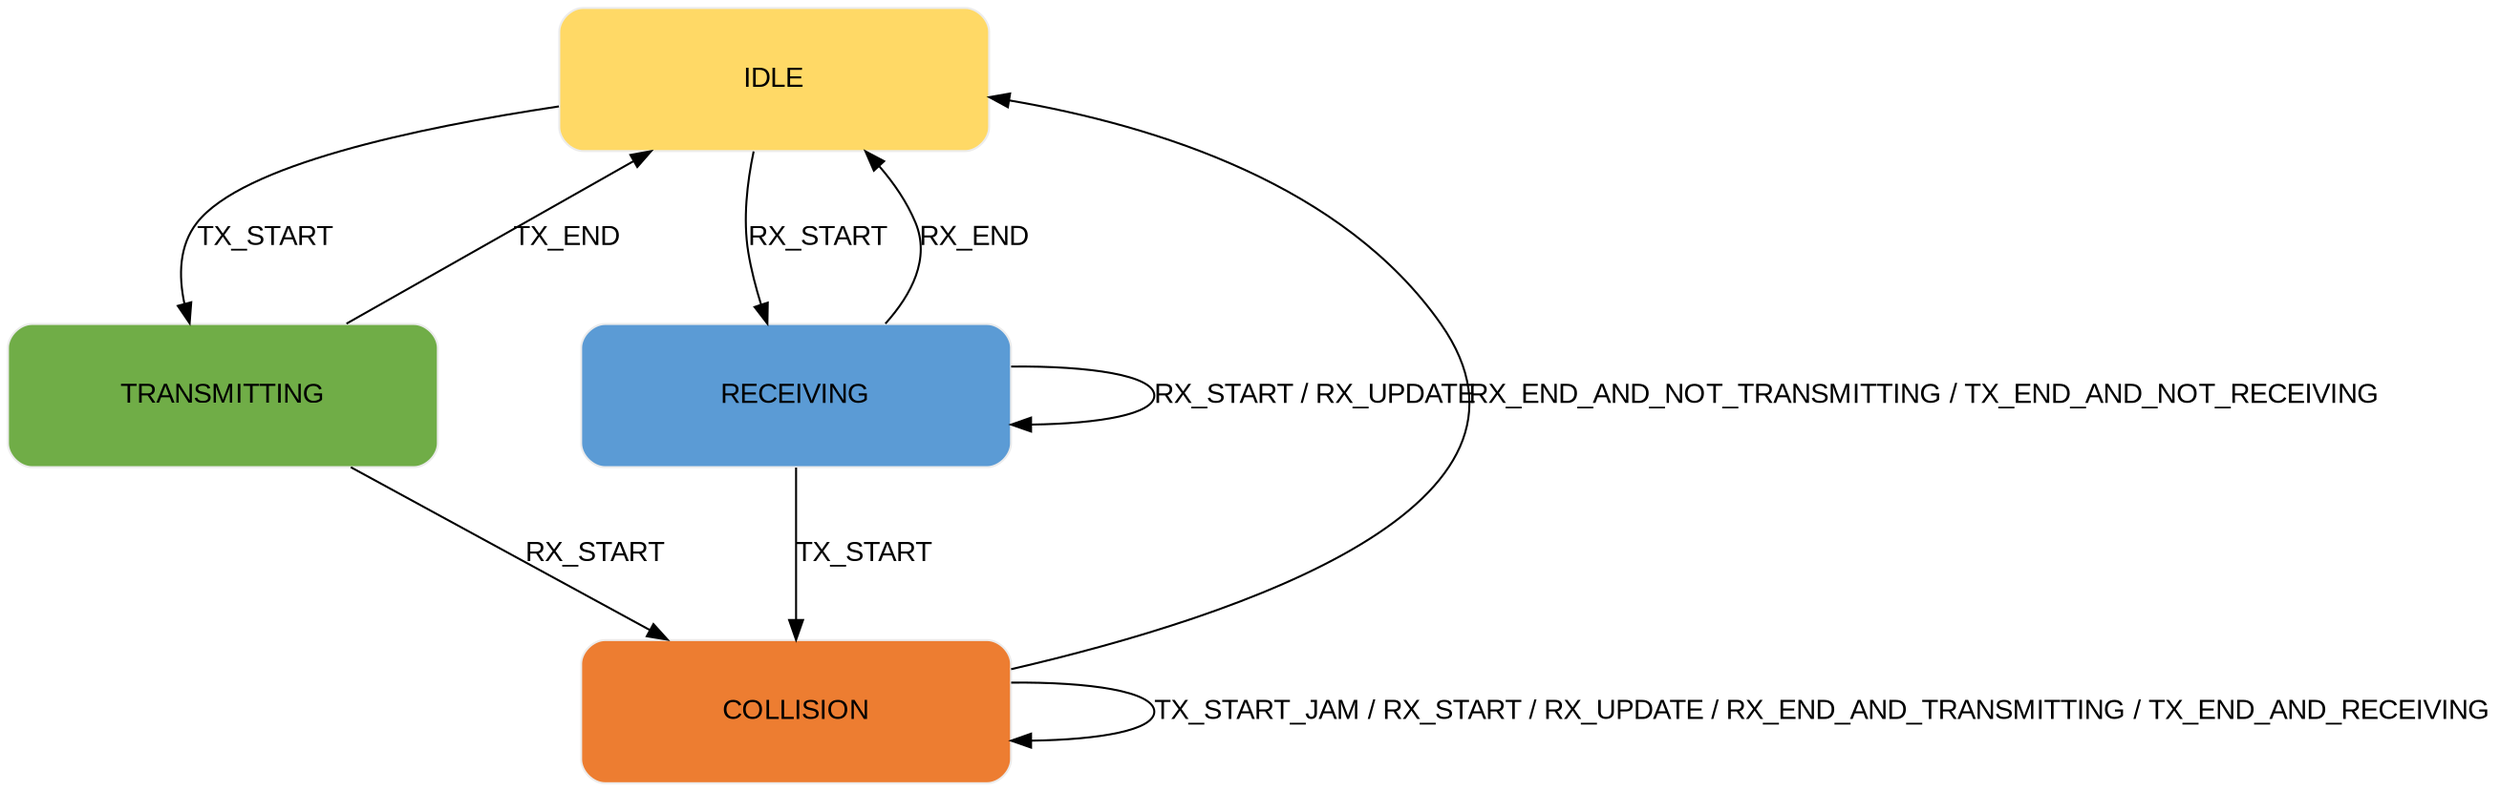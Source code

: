 digraph EthernetCsmaPhy {
    nodesep = 1;
    ranksep = 1;
    node [shape=box, style="rounded,filled", color="#ECECEC", fontname="Arial", margin=0.15, height=1, width=3];
    edge [fontname="Arial"];

    IDLE [label="IDLE", fillcolor="#FFD966"];
    TRANSMITTING [label="TRANSMITTING", fillcolor="#70AD47"];
    RECEIVING [label="RECEIVING", fillcolor="#5B9BD5"];
    COLLISION [label="COLLISION", fillcolor="#ED7D31"];

    IDLE -> TRANSMITTING [label="TX_START"];
    IDLE -> RECEIVING [label="RX_START"];
    TRANSMITTING -> IDLE [label="TX_END"];
    TRANSMITTING -> COLLISION [label="RX_START"];
    RECEIVING -> COLLISION [label="TX_START"];
    RECEIVING -> RECEIVING [label="RX_START / RX_UPDATE"];
    RECEIVING -> IDLE [label="RX_END"];
    COLLISION -> COLLISION [label="TX_START_JAM / RX_START / RX_UPDATE / RX_END_AND_TRANSMITTING / TX_END_AND_RECEIVING"];
    COLLISION -> IDLE [label="RX_END_AND_NOT_TRANSMITTING / TX_END_AND_NOT_RECEIVING"];
}
